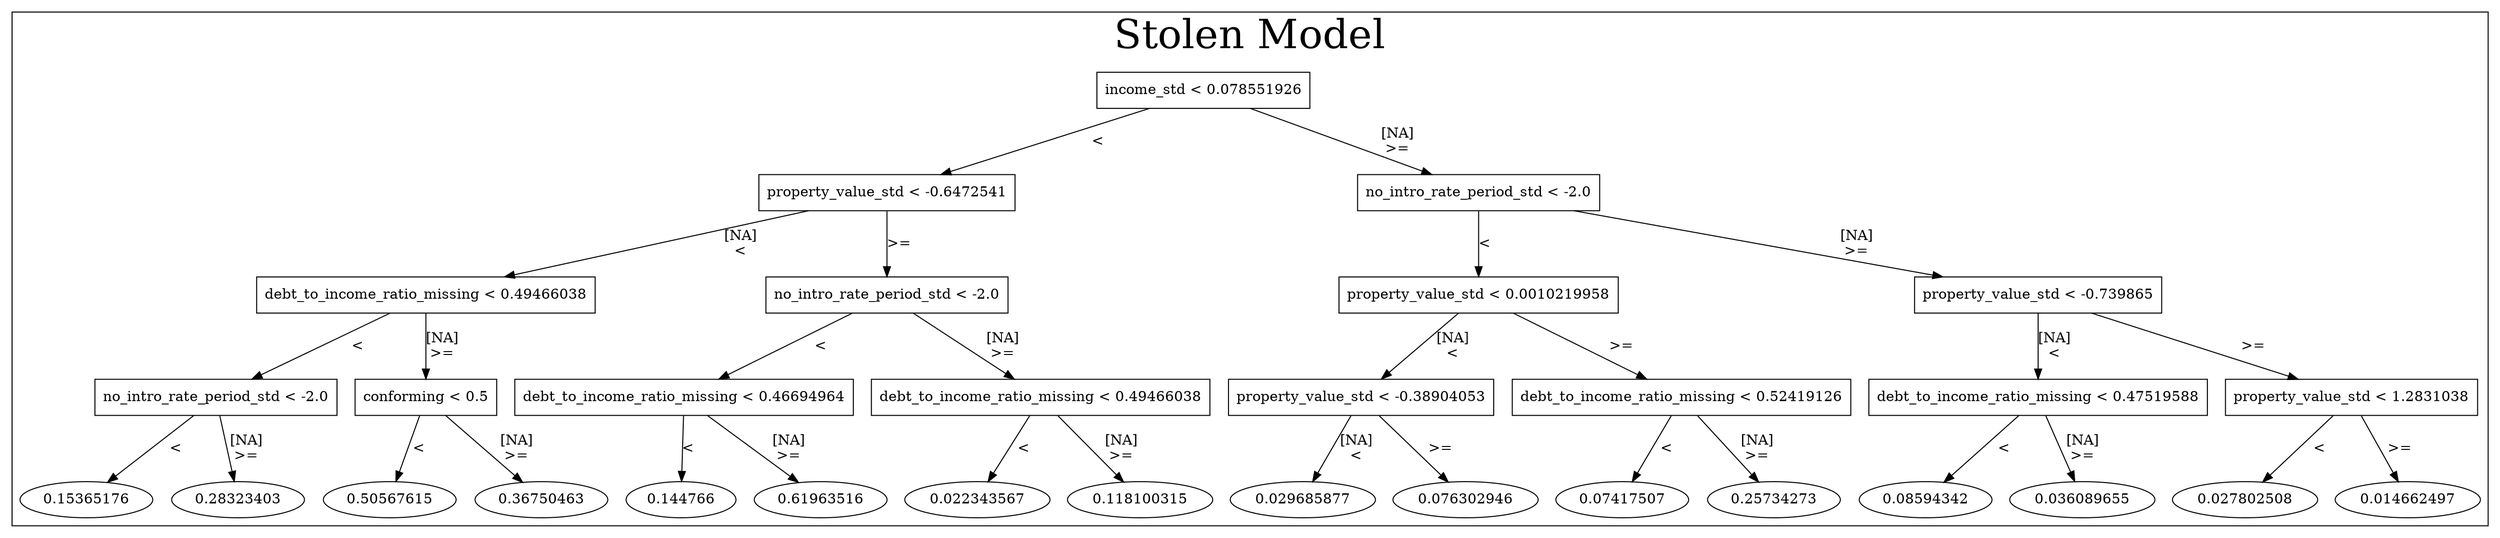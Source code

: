/*
Generated by:
    http://https://github.com/h2oai/h2o-3/tree/master/h2o-genmodel/src/main/java/hex/genmodel/tools/PrintMojo.java
*/

/*
On a mac:

$ brew install graphviz
$ dot -Tpng file.gv -o file.png
$ open file.png
*/

digraph G {

subgraph cluster_0 {
/* Nodes */

/* Level 0 */
{
"SG_0_Node_0" [shape=box, fontsize=14, label="income_std < 0.078551926"]
}

/* Level 1 */
{
"SG_0_Node_1" [shape=box, fontsize=14, label="property_value_std < -0.6472541"]
"SG_0_Node_2" [shape=box, fontsize=14, label="no_intro_rate_period_std < -2.0"]
}

/* Level 2 */
{
"SG_0_Node_3" [shape=box, fontsize=14, label="debt_to_income_ratio_missing < 0.49466038"]
"SG_0_Node_4" [shape=box, fontsize=14, label="no_intro_rate_period_std < -2.0"]
"SG_0_Node_5" [shape=box, fontsize=14, label="property_value_std < 0.0010219958"]
"SG_0_Node_6" [shape=box, fontsize=14, label="property_value_std < -0.739865"]
}

/* Level 3 */
{
"SG_0_Node_7" [shape=box, fontsize=14, label="no_intro_rate_period_std < -2.0"]
"SG_0_Node_8" [shape=box, fontsize=14, label="conforming < 0.5"]
"SG_0_Node_9" [shape=box, fontsize=14, label="debt_to_income_ratio_missing < 0.46694964"]
"SG_0_Node_10" [shape=box, fontsize=14, label="debt_to_income_ratio_missing < 0.49466038"]
"SG_0_Node_11" [shape=box, fontsize=14, label="property_value_std < -0.38904053"]
"SG_0_Node_12" [shape=box, fontsize=14, label="debt_to_income_ratio_missing < 0.52419126"]
"SG_0_Node_13" [shape=box, fontsize=14, label="debt_to_income_ratio_missing < 0.47519588"]
"SG_0_Node_14" [shape=box, fontsize=14, label="property_value_std < 1.2831038"]
}

/* Level 4 */
{
"SG_0_Node_31" [fontsize=14, label="0.15365176"]
"SG_0_Node_32" [fontsize=14, label="0.28323403"]
"SG_0_Node_33" [fontsize=14, label="0.50567615"]
"SG_0_Node_34" [fontsize=14, label="0.36750463"]
"SG_0_Node_35" [fontsize=14, label="0.144766"]
"SG_0_Node_36" [fontsize=14, label="0.61963516"]
"SG_0_Node_37" [fontsize=14, label="0.022343567"]
"SG_0_Node_38" [fontsize=14, label="0.118100315"]
"SG_0_Node_39" [fontsize=14, label="0.029685877"]
"SG_0_Node_40" [fontsize=14, label="0.076302946"]
"SG_0_Node_41" [fontsize=14, label="0.07417507"]
"SG_0_Node_42" [fontsize=14, label="0.25734273"]
"SG_0_Node_43" [fontsize=14, label="0.08594342"]
"SG_0_Node_44" [fontsize=14, label="0.036089655"]
"SG_0_Node_45" [fontsize=14, label="0.027802508"]
"SG_0_Node_46" [fontsize=14, label="0.014662497"]
}

/* Edges */
"SG_0_Node_0" -> "SG_0_Node_1" [fontsize=14, label="<
"]
"SG_0_Node_0" -> "SG_0_Node_2" [fontsize=14, label="[NA]
>=
"]
"SG_0_Node_2" -> "SG_0_Node_5" [fontsize=14, label="<
"]
"SG_0_Node_2" -> "SG_0_Node_6" [fontsize=14, label="[NA]
>=
"]
"SG_0_Node_6" -> "SG_0_Node_13" [fontsize=14, label="[NA]
<
"]
"SG_0_Node_6" -> "SG_0_Node_14" [fontsize=14, label=">=
"]
"SG_0_Node_14" -> "SG_0_Node_45" [fontsize=14, label="<
"]
"SG_0_Node_14" -> "SG_0_Node_46" [fontsize=14, label=">=
"]
"SG_0_Node_13" -> "SG_0_Node_43" [fontsize=14, label="<
"]
"SG_0_Node_13" -> "SG_0_Node_44" [fontsize=14, label="[NA]
>=
"]
"SG_0_Node_5" -> "SG_0_Node_11" [fontsize=14, label="[NA]
<
"]
"SG_0_Node_5" -> "SG_0_Node_12" [fontsize=14, label=">=
"]
"SG_0_Node_12" -> "SG_0_Node_41" [fontsize=14, label="<
"]
"SG_0_Node_12" -> "SG_0_Node_42" [fontsize=14, label="[NA]
>=
"]
"SG_0_Node_11" -> "SG_0_Node_39" [fontsize=14, label="[NA]
<
"]
"SG_0_Node_11" -> "SG_0_Node_40" [fontsize=14, label=">=
"]
"SG_0_Node_1" -> "SG_0_Node_3" [fontsize=14, label="[NA]
<
"]
"SG_0_Node_1" -> "SG_0_Node_4" [fontsize=14, label=">=
"]
"SG_0_Node_4" -> "SG_0_Node_9" [fontsize=14, label="<
"]
"SG_0_Node_4" -> "SG_0_Node_10" [fontsize=14, label="[NA]
>=
"]
"SG_0_Node_10" -> "SG_0_Node_37" [fontsize=14, label="<
"]
"SG_0_Node_10" -> "SG_0_Node_38" [fontsize=14, label="[NA]
>=
"]
"SG_0_Node_9" -> "SG_0_Node_35" [fontsize=14, label="<
"]
"SG_0_Node_9" -> "SG_0_Node_36" [fontsize=14, label="[NA]
>=
"]
"SG_0_Node_3" -> "SG_0_Node_7" [fontsize=14, label="<
"]
"SG_0_Node_3" -> "SG_0_Node_8" [fontsize=14, label="[NA]
>=
"]
"SG_0_Node_8" -> "SG_0_Node_33" [fontsize=14, label="<
"]
"SG_0_Node_8" -> "SG_0_Node_34" [fontsize=14, label="[NA]
>=
"]
"SG_0_Node_7" -> "SG_0_Node_31" [fontsize=14, label="<
"]
"SG_0_Node_7" -> "SG_0_Node_32" [fontsize=14, label="[NA]
>=
"]

fontsize=40
label="Stolen Model"
}

}

